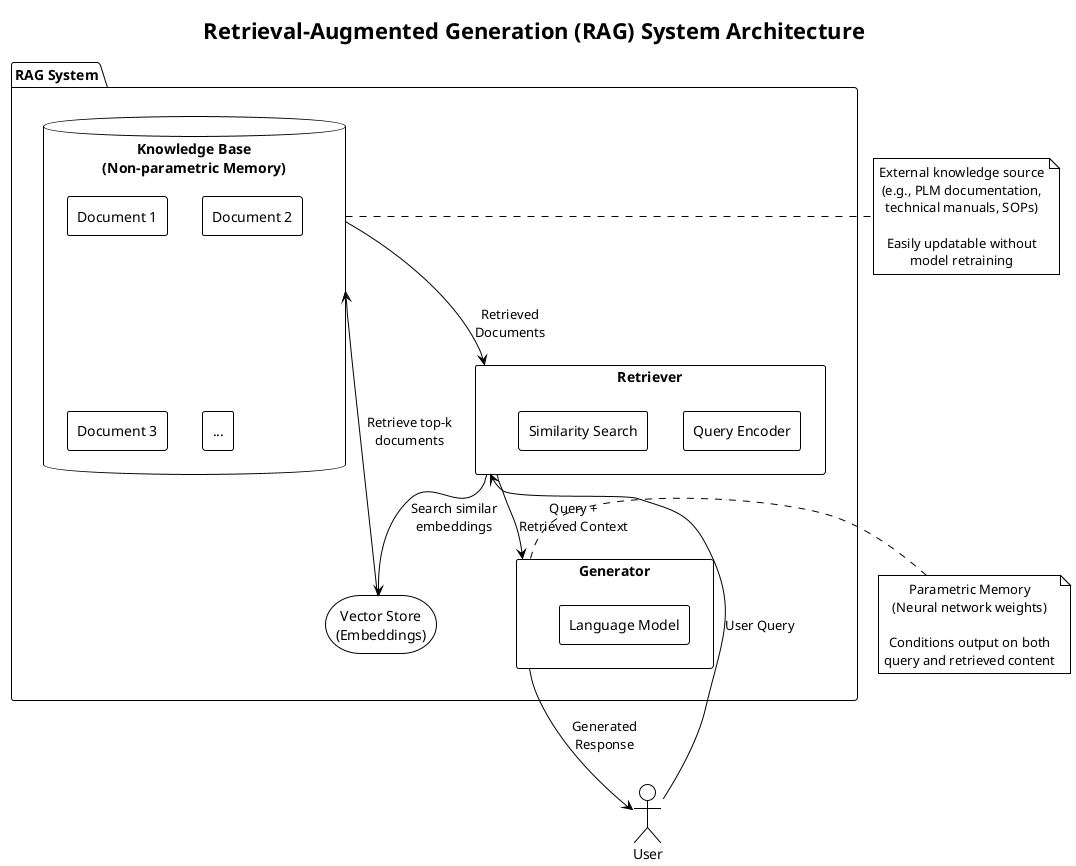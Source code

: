 @startuml RAG Architecture
!theme plain
skinparam defaultTextAlignment center
skinparam backgroundColor white
skinparam componentStyle rectangle

title Retrieval-Augmented Generation (RAG) System Architecture

actor User

package "RAG System" {
    component "Retriever" as retriever {
        [Query Encoder]
        [Similarity Search]
    }
    
    component "Generator" as generator {
        [Language Model]
    }
    
    database "Knowledge Base\n(Non-parametric Memory)" as kb {
        [Document 1]
        [Document 2]
        [Document 3]
        [...]
    }
    
    storage "Vector Store\n(Embeddings)" as vectors
}

User --> retriever : "User Query"
retriever --> vectors : Search similar\nembeddings
vectors --> kb : Retrieve top-k\ndocuments
kb --> retriever : Retrieved\nDocuments
retriever --> generator : Query +\nRetrieved Context
generator --> User : Generated\nResponse

note right of kb
  External knowledge source
  (e.g., PLM documentation,
  technical manuals, SOPs)
  
  Easily updatable without
  model retraining
end note

note right of generator
  Parametric Memory
  (Neural network weights)
  
  Conditions output on both
  query and retrieved content
end note

@enduml
